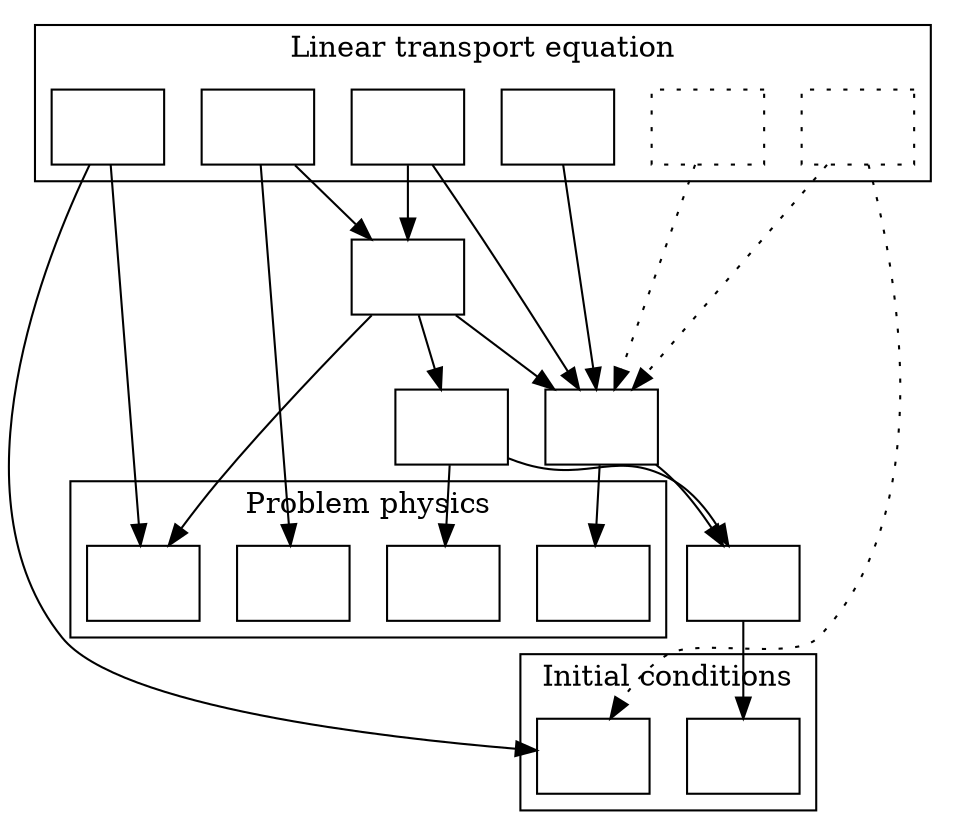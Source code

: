 // dot -O -Tpdf semi-implicit-blank.dot && open semi-implicit-blank.dot.pdf
digraph G {
//size="7.0, 4.0"
ranksep=0.5
subgraph cluster_0 {
label="Initial conditions"
	node [shape = box, fontsize = 11 ];
	phi [label="  "];
	um [label="  "];
}
subgraph cluster_1 {
label="Problem physics"
	node [shape = box, fontsize = 11 ];
	sigmamodel [label="  "];
	cvmodel [label="  "];
	radsource [label="  "];
	deltat [label="  "];
}
subgraph cluster_2 {
label="Linear transport equation"
	node [shape = box, fontsize = 11 ];
	sigmat [label="  "];
	sigmas [label="  "];
	q [label="  "];
	ddt [label="  "];
	node [shape = box, style=dotted ];
	dcoeff [label="  "]
	fldcoeff [label="  "]
}
	node [shape = box, fontsize = 11  ];
	tmat [label="  "]
	sigma [label="  "]
	beta [label="  "]
	f [label="  "]
	tmat -> um;
	beta -> cvmodel;
	beta -> tmat;
	sigma -> tmat;
	sigma -> sigmamodel;
	f -> sigma;
	f -> beta;
	f -> deltat;
// time derivative
	ddt -> deltat;
	ddt -> phi;
// physics
	sigmat -> sigma;
	sigmas -> sigma;
	sigmas -> f;
	q -> radsource;
	q -> f;
	edge[style=dotted];
	dcoeff -> sigma;
	fldcoeff -> sigma;
	fldcoeff -> phi;
//}
}

